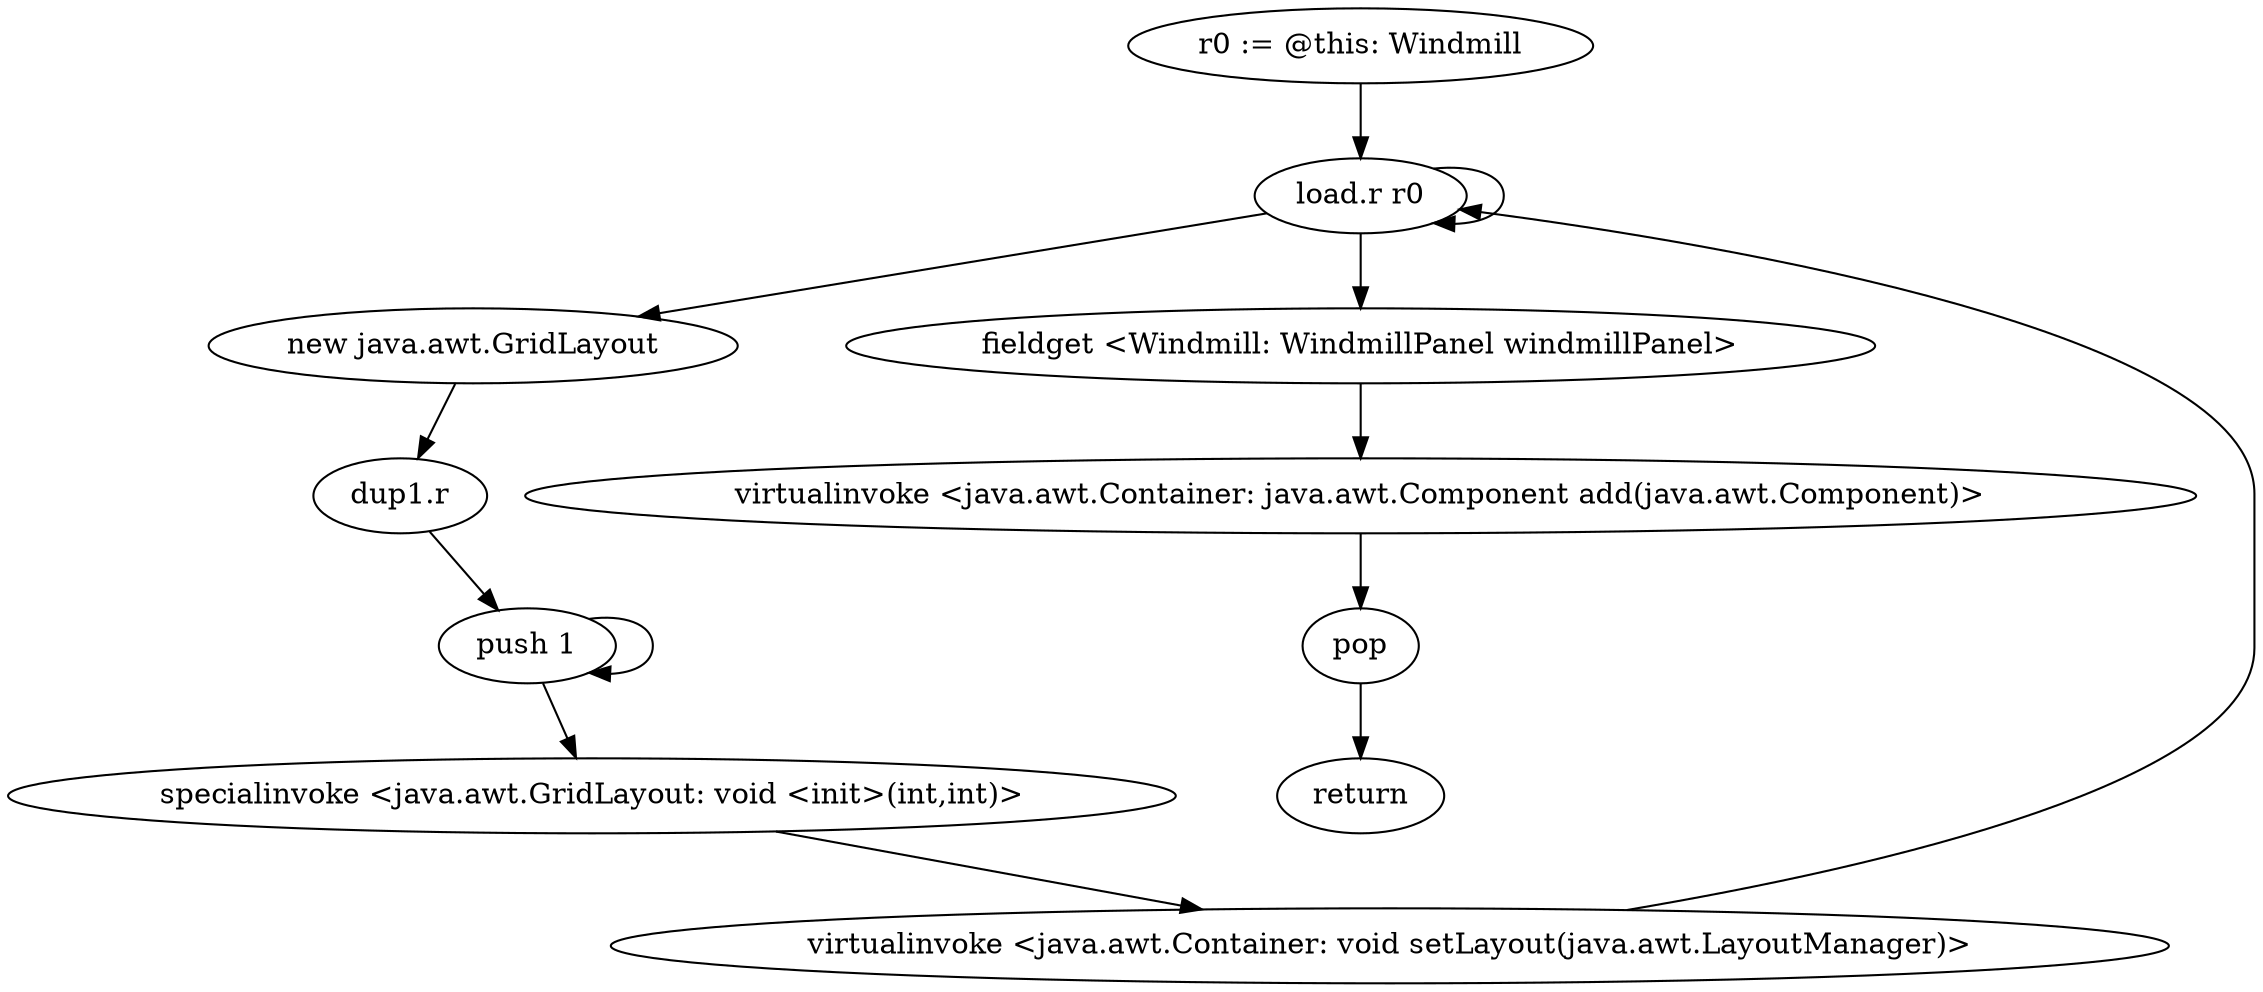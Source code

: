 digraph "" {
    "r0 := @this: Windmill"
    "load.r r0"
    "r0 := @this: Windmill"->"load.r r0";
    "new java.awt.GridLayout"
    "load.r r0"->"new java.awt.GridLayout";
    "dup1.r"
    "new java.awt.GridLayout"->"dup1.r";
    "push 1"
    "dup1.r"->"push 1";
    "push 1"->"push 1";
    "specialinvoke <java.awt.GridLayout: void <init>(int,int)>"
    "push 1"->"specialinvoke <java.awt.GridLayout: void <init>(int,int)>";
    "virtualinvoke <java.awt.Container: void setLayout(java.awt.LayoutManager)>"
    "specialinvoke <java.awt.GridLayout: void <init>(int,int)>"->"virtualinvoke <java.awt.Container: void setLayout(java.awt.LayoutManager)>";
    "virtualinvoke <java.awt.Container: void setLayout(java.awt.LayoutManager)>"->"load.r r0";
    "load.r r0"->"load.r r0";
    "fieldget <Windmill: WindmillPanel windmillPanel>"
    "load.r r0"->"fieldget <Windmill: WindmillPanel windmillPanel>";
    "virtualinvoke <java.awt.Container: java.awt.Component add(java.awt.Component)>"
    "fieldget <Windmill: WindmillPanel windmillPanel>"->"virtualinvoke <java.awt.Container: java.awt.Component add(java.awt.Component)>";
    "pop"
    "virtualinvoke <java.awt.Container: java.awt.Component add(java.awt.Component)>"->"pop";
    "return"
    "pop"->"return";
}
